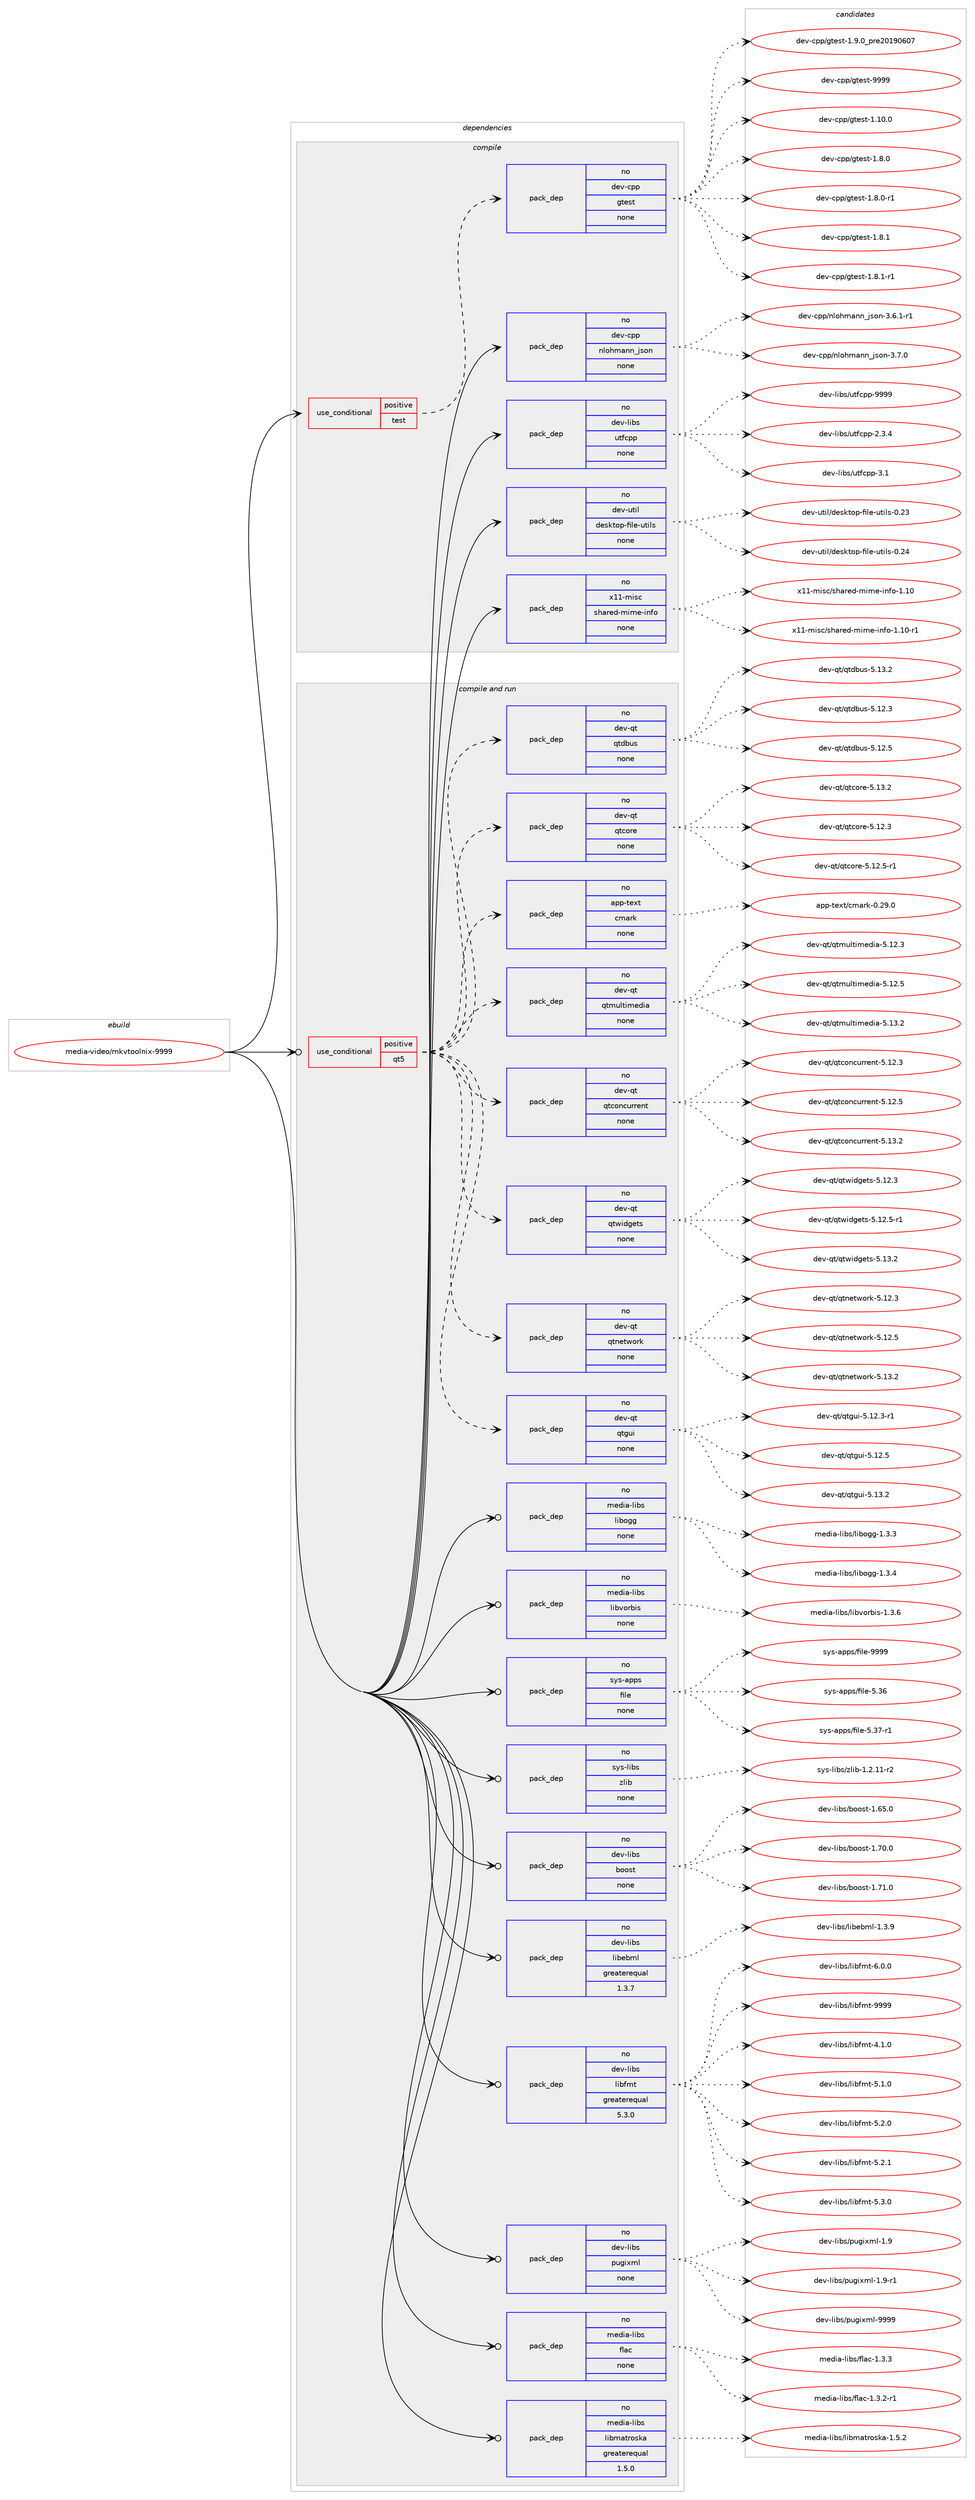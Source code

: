 digraph prolog {

# *************
# Graph options
# *************

newrank=true;
concentrate=true;
compound=true;
graph [rankdir=LR,fontname=Helvetica,fontsize=10,ranksep=1.5];#, ranksep=2.5, nodesep=0.2];
edge  [arrowhead=vee];
node  [fontname=Helvetica,fontsize=10];

# **********
# The ebuild
# **********

subgraph cluster_leftcol {
color=gray;
rank=same;
label=<<i>ebuild</i>>;
id [label="media-video/mkvtoolnix-9999", color=red, width=4, href="../media-video/mkvtoolnix-9999.svg"];
}

# ****************
# The dependencies
# ****************

subgraph cluster_midcol {
color=gray;
label=<<i>dependencies</i>>;
subgraph cluster_compile {
fillcolor="#eeeeee";
style=filled;
label=<<i>compile</i>>;
subgraph cond196596 {
dependency808508 [label=<<TABLE BORDER="0" CELLBORDER="1" CELLSPACING="0" CELLPADDING="4"><TR><TD ROWSPAN="3" CELLPADDING="10">use_conditional</TD></TR><TR><TD>positive</TD></TR><TR><TD>test</TD></TR></TABLE>>, shape=none, color=red];
subgraph pack597810 {
dependency808509 [label=<<TABLE BORDER="0" CELLBORDER="1" CELLSPACING="0" CELLPADDING="4" WIDTH="220"><TR><TD ROWSPAN="6" CELLPADDING="30">pack_dep</TD></TR><TR><TD WIDTH="110">no</TD></TR><TR><TD>dev-cpp</TD></TR><TR><TD>gtest</TD></TR><TR><TD>none</TD></TR><TR><TD></TD></TR></TABLE>>, shape=none, color=blue];
}
dependency808508:e -> dependency808509:w [weight=20,style="dashed",arrowhead="vee"];
}
id:e -> dependency808508:w [weight=20,style="solid",arrowhead="vee"];
subgraph pack597811 {
dependency808510 [label=<<TABLE BORDER="0" CELLBORDER="1" CELLSPACING="0" CELLPADDING="4" WIDTH="220"><TR><TD ROWSPAN="6" CELLPADDING="30">pack_dep</TD></TR><TR><TD WIDTH="110">no</TD></TR><TR><TD>dev-cpp</TD></TR><TR><TD>nlohmann_json</TD></TR><TR><TD>none</TD></TR><TR><TD></TD></TR></TABLE>>, shape=none, color=blue];
}
id:e -> dependency808510:w [weight=20,style="solid",arrowhead="vee"];
subgraph pack597812 {
dependency808511 [label=<<TABLE BORDER="0" CELLBORDER="1" CELLSPACING="0" CELLPADDING="4" WIDTH="220"><TR><TD ROWSPAN="6" CELLPADDING="30">pack_dep</TD></TR><TR><TD WIDTH="110">no</TD></TR><TR><TD>dev-libs</TD></TR><TR><TD>utfcpp</TD></TR><TR><TD>none</TD></TR><TR><TD></TD></TR></TABLE>>, shape=none, color=blue];
}
id:e -> dependency808511:w [weight=20,style="solid",arrowhead="vee"];
subgraph pack597813 {
dependency808512 [label=<<TABLE BORDER="0" CELLBORDER="1" CELLSPACING="0" CELLPADDING="4" WIDTH="220"><TR><TD ROWSPAN="6" CELLPADDING="30">pack_dep</TD></TR><TR><TD WIDTH="110">no</TD></TR><TR><TD>dev-util</TD></TR><TR><TD>desktop-file-utils</TD></TR><TR><TD>none</TD></TR><TR><TD></TD></TR></TABLE>>, shape=none, color=blue];
}
id:e -> dependency808512:w [weight=20,style="solid",arrowhead="vee"];
subgraph pack597814 {
dependency808513 [label=<<TABLE BORDER="0" CELLBORDER="1" CELLSPACING="0" CELLPADDING="4" WIDTH="220"><TR><TD ROWSPAN="6" CELLPADDING="30">pack_dep</TD></TR><TR><TD WIDTH="110">no</TD></TR><TR><TD>x11-misc</TD></TR><TR><TD>shared-mime-info</TD></TR><TR><TD>none</TD></TR><TR><TD></TD></TR></TABLE>>, shape=none, color=blue];
}
id:e -> dependency808513:w [weight=20,style="solid",arrowhead="vee"];
}
subgraph cluster_compileandrun {
fillcolor="#eeeeee";
style=filled;
label=<<i>compile and run</i>>;
subgraph cond196597 {
dependency808514 [label=<<TABLE BORDER="0" CELLBORDER="1" CELLSPACING="0" CELLPADDING="4"><TR><TD ROWSPAN="3" CELLPADDING="10">use_conditional</TD></TR><TR><TD>positive</TD></TR><TR><TD>qt5</TD></TR></TABLE>>, shape=none, color=red];
subgraph pack597815 {
dependency808515 [label=<<TABLE BORDER="0" CELLBORDER="1" CELLSPACING="0" CELLPADDING="4" WIDTH="220"><TR><TD ROWSPAN="6" CELLPADDING="30">pack_dep</TD></TR><TR><TD WIDTH="110">no</TD></TR><TR><TD>dev-qt</TD></TR><TR><TD>qtcore</TD></TR><TR><TD>none</TD></TR><TR><TD></TD></TR></TABLE>>, shape=none, color=blue];
}
dependency808514:e -> dependency808515:w [weight=20,style="dashed",arrowhead="vee"];
subgraph pack597816 {
dependency808516 [label=<<TABLE BORDER="0" CELLBORDER="1" CELLSPACING="0" CELLPADDING="4" WIDTH="220"><TR><TD ROWSPAN="6" CELLPADDING="30">pack_dep</TD></TR><TR><TD WIDTH="110">no</TD></TR><TR><TD>dev-qt</TD></TR><TR><TD>qtdbus</TD></TR><TR><TD>none</TD></TR><TR><TD></TD></TR></TABLE>>, shape=none, color=blue];
}
dependency808514:e -> dependency808516:w [weight=20,style="dashed",arrowhead="vee"];
subgraph pack597817 {
dependency808517 [label=<<TABLE BORDER="0" CELLBORDER="1" CELLSPACING="0" CELLPADDING="4" WIDTH="220"><TR><TD ROWSPAN="6" CELLPADDING="30">pack_dep</TD></TR><TR><TD WIDTH="110">no</TD></TR><TR><TD>dev-qt</TD></TR><TR><TD>qtgui</TD></TR><TR><TD>none</TD></TR><TR><TD></TD></TR></TABLE>>, shape=none, color=blue];
}
dependency808514:e -> dependency808517:w [weight=20,style="dashed",arrowhead="vee"];
subgraph pack597818 {
dependency808518 [label=<<TABLE BORDER="0" CELLBORDER="1" CELLSPACING="0" CELLPADDING="4" WIDTH="220"><TR><TD ROWSPAN="6" CELLPADDING="30">pack_dep</TD></TR><TR><TD WIDTH="110">no</TD></TR><TR><TD>dev-qt</TD></TR><TR><TD>qtnetwork</TD></TR><TR><TD>none</TD></TR><TR><TD></TD></TR></TABLE>>, shape=none, color=blue];
}
dependency808514:e -> dependency808518:w [weight=20,style="dashed",arrowhead="vee"];
subgraph pack597819 {
dependency808519 [label=<<TABLE BORDER="0" CELLBORDER="1" CELLSPACING="0" CELLPADDING="4" WIDTH="220"><TR><TD ROWSPAN="6" CELLPADDING="30">pack_dep</TD></TR><TR><TD WIDTH="110">no</TD></TR><TR><TD>dev-qt</TD></TR><TR><TD>qtwidgets</TD></TR><TR><TD>none</TD></TR><TR><TD></TD></TR></TABLE>>, shape=none, color=blue];
}
dependency808514:e -> dependency808519:w [weight=20,style="dashed",arrowhead="vee"];
subgraph pack597820 {
dependency808520 [label=<<TABLE BORDER="0" CELLBORDER="1" CELLSPACING="0" CELLPADDING="4" WIDTH="220"><TR><TD ROWSPAN="6" CELLPADDING="30">pack_dep</TD></TR><TR><TD WIDTH="110">no</TD></TR><TR><TD>dev-qt</TD></TR><TR><TD>qtconcurrent</TD></TR><TR><TD>none</TD></TR><TR><TD></TD></TR></TABLE>>, shape=none, color=blue];
}
dependency808514:e -> dependency808520:w [weight=20,style="dashed",arrowhead="vee"];
subgraph pack597821 {
dependency808521 [label=<<TABLE BORDER="0" CELLBORDER="1" CELLSPACING="0" CELLPADDING="4" WIDTH="220"><TR><TD ROWSPAN="6" CELLPADDING="30">pack_dep</TD></TR><TR><TD WIDTH="110">no</TD></TR><TR><TD>dev-qt</TD></TR><TR><TD>qtmultimedia</TD></TR><TR><TD>none</TD></TR><TR><TD></TD></TR></TABLE>>, shape=none, color=blue];
}
dependency808514:e -> dependency808521:w [weight=20,style="dashed",arrowhead="vee"];
subgraph pack597822 {
dependency808522 [label=<<TABLE BORDER="0" CELLBORDER="1" CELLSPACING="0" CELLPADDING="4" WIDTH="220"><TR><TD ROWSPAN="6" CELLPADDING="30">pack_dep</TD></TR><TR><TD WIDTH="110">no</TD></TR><TR><TD>app-text</TD></TR><TR><TD>cmark</TD></TR><TR><TD>none</TD></TR><TR><TD></TD></TR></TABLE>>, shape=none, color=blue];
}
dependency808514:e -> dependency808522:w [weight=20,style="dashed",arrowhead="vee"];
}
id:e -> dependency808514:w [weight=20,style="solid",arrowhead="odotvee"];
subgraph pack597823 {
dependency808523 [label=<<TABLE BORDER="0" CELLBORDER="1" CELLSPACING="0" CELLPADDING="4" WIDTH="220"><TR><TD ROWSPAN="6" CELLPADDING="30">pack_dep</TD></TR><TR><TD WIDTH="110">no</TD></TR><TR><TD>dev-libs</TD></TR><TR><TD>boost</TD></TR><TR><TD>none</TD></TR><TR><TD></TD></TR></TABLE>>, shape=none, color=blue];
}
id:e -> dependency808523:w [weight=20,style="solid",arrowhead="odotvee"];
subgraph pack597824 {
dependency808524 [label=<<TABLE BORDER="0" CELLBORDER="1" CELLSPACING="0" CELLPADDING="4" WIDTH="220"><TR><TD ROWSPAN="6" CELLPADDING="30">pack_dep</TD></TR><TR><TD WIDTH="110">no</TD></TR><TR><TD>dev-libs</TD></TR><TR><TD>libebml</TD></TR><TR><TD>greaterequal</TD></TR><TR><TD>1.3.7</TD></TR></TABLE>>, shape=none, color=blue];
}
id:e -> dependency808524:w [weight=20,style="solid",arrowhead="odotvee"];
subgraph pack597825 {
dependency808525 [label=<<TABLE BORDER="0" CELLBORDER="1" CELLSPACING="0" CELLPADDING="4" WIDTH="220"><TR><TD ROWSPAN="6" CELLPADDING="30">pack_dep</TD></TR><TR><TD WIDTH="110">no</TD></TR><TR><TD>dev-libs</TD></TR><TR><TD>libfmt</TD></TR><TR><TD>greaterequal</TD></TR><TR><TD>5.3.0</TD></TR></TABLE>>, shape=none, color=blue];
}
id:e -> dependency808525:w [weight=20,style="solid",arrowhead="odotvee"];
subgraph pack597826 {
dependency808526 [label=<<TABLE BORDER="0" CELLBORDER="1" CELLSPACING="0" CELLPADDING="4" WIDTH="220"><TR><TD ROWSPAN="6" CELLPADDING="30">pack_dep</TD></TR><TR><TD WIDTH="110">no</TD></TR><TR><TD>dev-libs</TD></TR><TR><TD>pugixml</TD></TR><TR><TD>none</TD></TR><TR><TD></TD></TR></TABLE>>, shape=none, color=blue];
}
id:e -> dependency808526:w [weight=20,style="solid",arrowhead="odotvee"];
subgraph pack597827 {
dependency808527 [label=<<TABLE BORDER="0" CELLBORDER="1" CELLSPACING="0" CELLPADDING="4" WIDTH="220"><TR><TD ROWSPAN="6" CELLPADDING="30">pack_dep</TD></TR><TR><TD WIDTH="110">no</TD></TR><TR><TD>media-libs</TD></TR><TR><TD>flac</TD></TR><TR><TD>none</TD></TR><TR><TD></TD></TR></TABLE>>, shape=none, color=blue];
}
id:e -> dependency808527:w [weight=20,style="solid",arrowhead="odotvee"];
subgraph pack597828 {
dependency808528 [label=<<TABLE BORDER="0" CELLBORDER="1" CELLSPACING="0" CELLPADDING="4" WIDTH="220"><TR><TD ROWSPAN="6" CELLPADDING="30">pack_dep</TD></TR><TR><TD WIDTH="110">no</TD></TR><TR><TD>media-libs</TD></TR><TR><TD>libmatroska</TD></TR><TR><TD>greaterequal</TD></TR><TR><TD>1.5.0</TD></TR></TABLE>>, shape=none, color=blue];
}
id:e -> dependency808528:w [weight=20,style="solid",arrowhead="odotvee"];
subgraph pack597829 {
dependency808529 [label=<<TABLE BORDER="0" CELLBORDER="1" CELLSPACING="0" CELLPADDING="4" WIDTH="220"><TR><TD ROWSPAN="6" CELLPADDING="30">pack_dep</TD></TR><TR><TD WIDTH="110">no</TD></TR><TR><TD>media-libs</TD></TR><TR><TD>libogg</TD></TR><TR><TD>none</TD></TR><TR><TD></TD></TR></TABLE>>, shape=none, color=blue];
}
id:e -> dependency808529:w [weight=20,style="solid",arrowhead="odotvee"];
subgraph pack597830 {
dependency808530 [label=<<TABLE BORDER="0" CELLBORDER="1" CELLSPACING="0" CELLPADDING="4" WIDTH="220"><TR><TD ROWSPAN="6" CELLPADDING="30">pack_dep</TD></TR><TR><TD WIDTH="110">no</TD></TR><TR><TD>media-libs</TD></TR><TR><TD>libvorbis</TD></TR><TR><TD>none</TD></TR><TR><TD></TD></TR></TABLE>>, shape=none, color=blue];
}
id:e -> dependency808530:w [weight=20,style="solid",arrowhead="odotvee"];
subgraph pack597831 {
dependency808531 [label=<<TABLE BORDER="0" CELLBORDER="1" CELLSPACING="0" CELLPADDING="4" WIDTH="220"><TR><TD ROWSPAN="6" CELLPADDING="30">pack_dep</TD></TR><TR><TD WIDTH="110">no</TD></TR><TR><TD>sys-apps</TD></TR><TR><TD>file</TD></TR><TR><TD>none</TD></TR><TR><TD></TD></TR></TABLE>>, shape=none, color=blue];
}
id:e -> dependency808531:w [weight=20,style="solid",arrowhead="odotvee"];
subgraph pack597832 {
dependency808532 [label=<<TABLE BORDER="0" CELLBORDER="1" CELLSPACING="0" CELLPADDING="4" WIDTH="220"><TR><TD ROWSPAN="6" CELLPADDING="30">pack_dep</TD></TR><TR><TD WIDTH="110">no</TD></TR><TR><TD>sys-libs</TD></TR><TR><TD>zlib</TD></TR><TR><TD>none</TD></TR><TR><TD></TD></TR></TABLE>>, shape=none, color=blue];
}
id:e -> dependency808532:w [weight=20,style="solid",arrowhead="odotvee"];
}
subgraph cluster_run {
fillcolor="#eeeeee";
style=filled;
label=<<i>run</i>>;
}
}

# **************
# The candidates
# **************

subgraph cluster_choices {
rank=same;
color=gray;
label=<<i>candidates</i>>;

subgraph choice597810 {
color=black;
nodesep=1;
choice10010111845991121124710311610111511645494649484648 [label="dev-cpp/gtest-1.10.0", color=red, width=4,href="../dev-cpp/gtest-1.10.0.svg"];
choice100101118459911211247103116101115116454946564648 [label="dev-cpp/gtest-1.8.0", color=red, width=4,href="../dev-cpp/gtest-1.8.0.svg"];
choice1001011184599112112471031161011151164549465646484511449 [label="dev-cpp/gtest-1.8.0-r1", color=red, width=4,href="../dev-cpp/gtest-1.8.0-r1.svg"];
choice100101118459911211247103116101115116454946564649 [label="dev-cpp/gtest-1.8.1", color=red, width=4,href="../dev-cpp/gtest-1.8.1.svg"];
choice1001011184599112112471031161011151164549465646494511449 [label="dev-cpp/gtest-1.8.1-r1", color=red, width=4,href="../dev-cpp/gtest-1.8.1-r1.svg"];
choice100101118459911211247103116101115116454946574648951121141015048495748544855 [label="dev-cpp/gtest-1.9.0_pre20190607", color=red, width=4,href="../dev-cpp/gtest-1.9.0_pre20190607.svg"];
choice1001011184599112112471031161011151164557575757 [label="dev-cpp/gtest-9999", color=red, width=4,href="../dev-cpp/gtest-9999.svg"];
dependency808509:e -> choice10010111845991121124710311610111511645494649484648:w [style=dotted,weight="100"];
dependency808509:e -> choice100101118459911211247103116101115116454946564648:w [style=dotted,weight="100"];
dependency808509:e -> choice1001011184599112112471031161011151164549465646484511449:w [style=dotted,weight="100"];
dependency808509:e -> choice100101118459911211247103116101115116454946564649:w [style=dotted,weight="100"];
dependency808509:e -> choice1001011184599112112471031161011151164549465646494511449:w [style=dotted,weight="100"];
dependency808509:e -> choice100101118459911211247103116101115116454946574648951121141015048495748544855:w [style=dotted,weight="100"];
dependency808509:e -> choice1001011184599112112471031161011151164557575757:w [style=dotted,weight="100"];
}
subgraph choice597811 {
color=black;
nodesep=1;
choice10010111845991121124711010811110410997110110951061151111104551465446494511449 [label="dev-cpp/nlohmann_json-3.6.1-r1", color=red, width=4,href="../dev-cpp/nlohmann_json-3.6.1-r1.svg"];
choice1001011184599112112471101081111041099711011095106115111110455146554648 [label="dev-cpp/nlohmann_json-3.7.0", color=red, width=4,href="../dev-cpp/nlohmann_json-3.7.0.svg"];
dependency808510:e -> choice10010111845991121124711010811110410997110110951061151111104551465446494511449:w [style=dotted,weight="100"];
dependency808510:e -> choice1001011184599112112471101081111041099711011095106115111110455146554648:w [style=dotted,weight="100"];
}
subgraph choice597812 {
color=black;
nodesep=1;
choice10010111845108105981154711711610299112112455046514652 [label="dev-libs/utfcpp-2.3.4", color=red, width=4,href="../dev-libs/utfcpp-2.3.4.svg"];
choice1001011184510810598115471171161029911211245514649 [label="dev-libs/utfcpp-3.1", color=red, width=4,href="../dev-libs/utfcpp-3.1.svg"];
choice100101118451081059811547117116102991121124557575757 [label="dev-libs/utfcpp-9999", color=red, width=4,href="../dev-libs/utfcpp-9999.svg"];
dependency808511:e -> choice10010111845108105981154711711610299112112455046514652:w [style=dotted,weight="100"];
dependency808511:e -> choice1001011184510810598115471171161029911211245514649:w [style=dotted,weight="100"];
dependency808511:e -> choice100101118451081059811547117116102991121124557575757:w [style=dotted,weight="100"];
}
subgraph choice597813 {
color=black;
nodesep=1;
choice100101118451171161051084710010111510711611111245102105108101451171161051081154548465051 [label="dev-util/desktop-file-utils-0.23", color=red, width=4,href="../dev-util/desktop-file-utils-0.23.svg"];
choice100101118451171161051084710010111510711611111245102105108101451171161051081154548465052 [label="dev-util/desktop-file-utils-0.24", color=red, width=4,href="../dev-util/desktop-file-utils-0.24.svg"];
dependency808512:e -> choice100101118451171161051084710010111510711611111245102105108101451171161051081154548465051:w [style=dotted,weight="100"];
dependency808512:e -> choice100101118451171161051084710010111510711611111245102105108101451171161051081154548465052:w [style=dotted,weight="100"];
}
subgraph choice597814 {
color=black;
nodesep=1;
choice12049494510910511599471151049711410110045109105109101451051101021114549464948 [label="x11-misc/shared-mime-info-1.10", color=red, width=4,href="../x11-misc/shared-mime-info-1.10.svg"];
choice120494945109105115994711510497114101100451091051091014510511010211145494649484511449 [label="x11-misc/shared-mime-info-1.10-r1", color=red, width=4,href="../x11-misc/shared-mime-info-1.10-r1.svg"];
dependency808513:e -> choice12049494510910511599471151049711410110045109105109101451051101021114549464948:w [style=dotted,weight="100"];
dependency808513:e -> choice120494945109105115994711510497114101100451091051091014510511010211145494649484511449:w [style=dotted,weight="100"];
}
subgraph choice597815 {
color=black;
nodesep=1;
choice10010111845113116471131169911111410145534649504651 [label="dev-qt/qtcore-5.12.3", color=red, width=4,href="../dev-qt/qtcore-5.12.3.svg"];
choice100101118451131164711311699111114101455346495046534511449 [label="dev-qt/qtcore-5.12.5-r1", color=red, width=4,href="../dev-qt/qtcore-5.12.5-r1.svg"];
choice10010111845113116471131169911111410145534649514650 [label="dev-qt/qtcore-5.13.2", color=red, width=4,href="../dev-qt/qtcore-5.13.2.svg"];
dependency808515:e -> choice10010111845113116471131169911111410145534649504651:w [style=dotted,weight="100"];
dependency808515:e -> choice100101118451131164711311699111114101455346495046534511449:w [style=dotted,weight="100"];
dependency808515:e -> choice10010111845113116471131169911111410145534649514650:w [style=dotted,weight="100"];
}
subgraph choice597816 {
color=black;
nodesep=1;
choice10010111845113116471131161009811711545534649504651 [label="dev-qt/qtdbus-5.12.3", color=red, width=4,href="../dev-qt/qtdbus-5.12.3.svg"];
choice10010111845113116471131161009811711545534649504653 [label="dev-qt/qtdbus-5.12.5", color=red, width=4,href="../dev-qt/qtdbus-5.12.5.svg"];
choice10010111845113116471131161009811711545534649514650 [label="dev-qt/qtdbus-5.13.2", color=red, width=4,href="../dev-qt/qtdbus-5.13.2.svg"];
dependency808516:e -> choice10010111845113116471131161009811711545534649504651:w [style=dotted,weight="100"];
dependency808516:e -> choice10010111845113116471131161009811711545534649504653:w [style=dotted,weight="100"];
dependency808516:e -> choice10010111845113116471131161009811711545534649514650:w [style=dotted,weight="100"];
}
subgraph choice597817 {
color=black;
nodesep=1;
choice1001011184511311647113116103117105455346495046514511449 [label="dev-qt/qtgui-5.12.3-r1", color=red, width=4,href="../dev-qt/qtgui-5.12.3-r1.svg"];
choice100101118451131164711311610311710545534649504653 [label="dev-qt/qtgui-5.12.5", color=red, width=4,href="../dev-qt/qtgui-5.12.5.svg"];
choice100101118451131164711311610311710545534649514650 [label="dev-qt/qtgui-5.13.2", color=red, width=4,href="../dev-qt/qtgui-5.13.2.svg"];
dependency808517:e -> choice1001011184511311647113116103117105455346495046514511449:w [style=dotted,weight="100"];
dependency808517:e -> choice100101118451131164711311610311710545534649504653:w [style=dotted,weight="100"];
dependency808517:e -> choice100101118451131164711311610311710545534649514650:w [style=dotted,weight="100"];
}
subgraph choice597818 {
color=black;
nodesep=1;
choice100101118451131164711311611010111611911111410745534649504651 [label="dev-qt/qtnetwork-5.12.3", color=red, width=4,href="../dev-qt/qtnetwork-5.12.3.svg"];
choice100101118451131164711311611010111611911111410745534649504653 [label="dev-qt/qtnetwork-5.12.5", color=red, width=4,href="../dev-qt/qtnetwork-5.12.5.svg"];
choice100101118451131164711311611010111611911111410745534649514650 [label="dev-qt/qtnetwork-5.13.2", color=red, width=4,href="../dev-qt/qtnetwork-5.13.2.svg"];
dependency808518:e -> choice100101118451131164711311611010111611911111410745534649504651:w [style=dotted,weight="100"];
dependency808518:e -> choice100101118451131164711311611010111611911111410745534649504653:w [style=dotted,weight="100"];
dependency808518:e -> choice100101118451131164711311611010111611911111410745534649514650:w [style=dotted,weight="100"];
}
subgraph choice597819 {
color=black;
nodesep=1;
choice100101118451131164711311611910510010310111611545534649504651 [label="dev-qt/qtwidgets-5.12.3", color=red, width=4,href="../dev-qt/qtwidgets-5.12.3.svg"];
choice1001011184511311647113116119105100103101116115455346495046534511449 [label="dev-qt/qtwidgets-5.12.5-r1", color=red, width=4,href="../dev-qt/qtwidgets-5.12.5-r1.svg"];
choice100101118451131164711311611910510010310111611545534649514650 [label="dev-qt/qtwidgets-5.13.2", color=red, width=4,href="../dev-qt/qtwidgets-5.13.2.svg"];
dependency808519:e -> choice100101118451131164711311611910510010310111611545534649504651:w [style=dotted,weight="100"];
dependency808519:e -> choice1001011184511311647113116119105100103101116115455346495046534511449:w [style=dotted,weight="100"];
dependency808519:e -> choice100101118451131164711311611910510010310111611545534649514650:w [style=dotted,weight="100"];
}
subgraph choice597820 {
color=black;
nodesep=1;
choice1001011184511311647113116991111109911711411410111011645534649504651 [label="dev-qt/qtconcurrent-5.12.3", color=red, width=4,href="../dev-qt/qtconcurrent-5.12.3.svg"];
choice1001011184511311647113116991111109911711411410111011645534649504653 [label="dev-qt/qtconcurrent-5.12.5", color=red, width=4,href="../dev-qt/qtconcurrent-5.12.5.svg"];
choice1001011184511311647113116991111109911711411410111011645534649514650 [label="dev-qt/qtconcurrent-5.13.2", color=red, width=4,href="../dev-qt/qtconcurrent-5.13.2.svg"];
dependency808520:e -> choice1001011184511311647113116991111109911711411410111011645534649504651:w [style=dotted,weight="100"];
dependency808520:e -> choice1001011184511311647113116991111109911711411410111011645534649504653:w [style=dotted,weight="100"];
dependency808520:e -> choice1001011184511311647113116991111109911711411410111011645534649514650:w [style=dotted,weight="100"];
}
subgraph choice597821 {
color=black;
nodesep=1;
choice10010111845113116471131161091171081161051091011001059745534649504651 [label="dev-qt/qtmultimedia-5.12.3", color=red, width=4,href="../dev-qt/qtmultimedia-5.12.3.svg"];
choice10010111845113116471131161091171081161051091011001059745534649504653 [label="dev-qt/qtmultimedia-5.12.5", color=red, width=4,href="../dev-qt/qtmultimedia-5.12.5.svg"];
choice10010111845113116471131161091171081161051091011001059745534649514650 [label="dev-qt/qtmultimedia-5.13.2", color=red, width=4,href="../dev-qt/qtmultimedia-5.13.2.svg"];
dependency808521:e -> choice10010111845113116471131161091171081161051091011001059745534649504651:w [style=dotted,weight="100"];
dependency808521:e -> choice10010111845113116471131161091171081161051091011001059745534649504653:w [style=dotted,weight="100"];
dependency808521:e -> choice10010111845113116471131161091171081161051091011001059745534649514650:w [style=dotted,weight="100"];
}
subgraph choice597822 {
color=black;
nodesep=1;
choice971121124511610112011647991099711410745484650574648 [label="app-text/cmark-0.29.0", color=red, width=4,href="../app-text/cmark-0.29.0.svg"];
dependency808522:e -> choice971121124511610112011647991099711410745484650574648:w [style=dotted,weight="100"];
}
subgraph choice597823 {
color=black;
nodesep=1;
choice1001011184510810598115479811111111511645494654534648 [label="dev-libs/boost-1.65.0", color=red, width=4,href="../dev-libs/boost-1.65.0.svg"];
choice1001011184510810598115479811111111511645494655484648 [label="dev-libs/boost-1.70.0", color=red, width=4,href="../dev-libs/boost-1.70.0.svg"];
choice1001011184510810598115479811111111511645494655494648 [label="dev-libs/boost-1.71.0", color=red, width=4,href="../dev-libs/boost-1.71.0.svg"];
dependency808523:e -> choice1001011184510810598115479811111111511645494654534648:w [style=dotted,weight="100"];
dependency808523:e -> choice1001011184510810598115479811111111511645494655484648:w [style=dotted,weight="100"];
dependency808523:e -> choice1001011184510810598115479811111111511645494655494648:w [style=dotted,weight="100"];
}
subgraph choice597824 {
color=black;
nodesep=1;
choice1001011184510810598115471081059810198109108454946514657 [label="dev-libs/libebml-1.3.9", color=red, width=4,href="../dev-libs/libebml-1.3.9.svg"];
dependency808524:e -> choice1001011184510810598115471081059810198109108454946514657:w [style=dotted,weight="100"];
}
subgraph choice597825 {
color=black;
nodesep=1;
choice10010111845108105981154710810598102109116455246494648 [label="dev-libs/libfmt-4.1.0", color=red, width=4,href="../dev-libs/libfmt-4.1.0.svg"];
choice10010111845108105981154710810598102109116455346494648 [label="dev-libs/libfmt-5.1.0", color=red, width=4,href="../dev-libs/libfmt-5.1.0.svg"];
choice10010111845108105981154710810598102109116455346504648 [label="dev-libs/libfmt-5.2.0", color=red, width=4,href="../dev-libs/libfmt-5.2.0.svg"];
choice10010111845108105981154710810598102109116455346504649 [label="dev-libs/libfmt-5.2.1", color=red, width=4,href="../dev-libs/libfmt-5.2.1.svg"];
choice10010111845108105981154710810598102109116455346514648 [label="dev-libs/libfmt-5.3.0", color=red, width=4,href="../dev-libs/libfmt-5.3.0.svg"];
choice10010111845108105981154710810598102109116455446484648 [label="dev-libs/libfmt-6.0.0", color=red, width=4,href="../dev-libs/libfmt-6.0.0.svg"];
choice100101118451081059811547108105981021091164557575757 [label="dev-libs/libfmt-9999", color=red, width=4,href="../dev-libs/libfmt-9999.svg"];
dependency808525:e -> choice10010111845108105981154710810598102109116455246494648:w [style=dotted,weight="100"];
dependency808525:e -> choice10010111845108105981154710810598102109116455346494648:w [style=dotted,weight="100"];
dependency808525:e -> choice10010111845108105981154710810598102109116455346504648:w [style=dotted,weight="100"];
dependency808525:e -> choice10010111845108105981154710810598102109116455346504649:w [style=dotted,weight="100"];
dependency808525:e -> choice10010111845108105981154710810598102109116455346514648:w [style=dotted,weight="100"];
dependency808525:e -> choice10010111845108105981154710810598102109116455446484648:w [style=dotted,weight="100"];
dependency808525:e -> choice100101118451081059811547108105981021091164557575757:w [style=dotted,weight="100"];
}
subgraph choice597826 {
color=black;
nodesep=1;
choice10010111845108105981154711211710310512010910845494657 [label="dev-libs/pugixml-1.9", color=red, width=4,href="../dev-libs/pugixml-1.9.svg"];
choice100101118451081059811547112117103105120109108454946574511449 [label="dev-libs/pugixml-1.9-r1", color=red, width=4,href="../dev-libs/pugixml-1.9-r1.svg"];
choice1001011184510810598115471121171031051201091084557575757 [label="dev-libs/pugixml-9999", color=red, width=4,href="../dev-libs/pugixml-9999.svg"];
dependency808526:e -> choice10010111845108105981154711211710310512010910845494657:w [style=dotted,weight="100"];
dependency808526:e -> choice100101118451081059811547112117103105120109108454946574511449:w [style=dotted,weight="100"];
dependency808526:e -> choice1001011184510810598115471121171031051201091084557575757:w [style=dotted,weight="100"];
}
subgraph choice597827 {
color=black;
nodesep=1;
choice1091011001059745108105981154710210897994549465146504511449 [label="media-libs/flac-1.3.2-r1", color=red, width=4,href="../media-libs/flac-1.3.2-r1.svg"];
choice109101100105974510810598115471021089799454946514651 [label="media-libs/flac-1.3.3", color=red, width=4,href="../media-libs/flac-1.3.3.svg"];
dependency808527:e -> choice1091011001059745108105981154710210897994549465146504511449:w [style=dotted,weight="100"];
dependency808527:e -> choice109101100105974510810598115471021089799454946514651:w [style=dotted,weight="100"];
}
subgraph choice597828 {
color=black;
nodesep=1;
choice10910110010597451081059811547108105981099711611411111510797454946534650 [label="media-libs/libmatroska-1.5.2", color=red, width=4,href="../media-libs/libmatroska-1.5.2.svg"];
dependency808528:e -> choice10910110010597451081059811547108105981099711611411111510797454946534650:w [style=dotted,weight="100"];
}
subgraph choice597829 {
color=black;
nodesep=1;
choice1091011001059745108105981154710810598111103103454946514651 [label="media-libs/libogg-1.3.3", color=red, width=4,href="../media-libs/libogg-1.3.3.svg"];
choice1091011001059745108105981154710810598111103103454946514652 [label="media-libs/libogg-1.3.4", color=red, width=4,href="../media-libs/libogg-1.3.4.svg"];
dependency808529:e -> choice1091011001059745108105981154710810598111103103454946514651:w [style=dotted,weight="100"];
dependency808529:e -> choice1091011001059745108105981154710810598111103103454946514652:w [style=dotted,weight="100"];
}
subgraph choice597830 {
color=black;
nodesep=1;
choice109101100105974510810598115471081059811811111498105115454946514654 [label="media-libs/libvorbis-1.3.6", color=red, width=4,href="../media-libs/libvorbis-1.3.6.svg"];
dependency808530:e -> choice109101100105974510810598115471081059811811111498105115454946514654:w [style=dotted,weight="100"];
}
subgraph choice597831 {
color=black;
nodesep=1;
choice1151211154597112112115471021051081014553465154 [label="sys-apps/file-5.36", color=red, width=4,href="../sys-apps/file-5.36.svg"];
choice11512111545971121121154710210510810145534651554511449 [label="sys-apps/file-5.37-r1", color=red, width=4,href="../sys-apps/file-5.37-r1.svg"];
choice1151211154597112112115471021051081014557575757 [label="sys-apps/file-9999", color=red, width=4,href="../sys-apps/file-9999.svg"];
dependency808531:e -> choice1151211154597112112115471021051081014553465154:w [style=dotted,weight="100"];
dependency808531:e -> choice11512111545971121121154710210510810145534651554511449:w [style=dotted,weight="100"];
dependency808531:e -> choice1151211154597112112115471021051081014557575757:w [style=dotted,weight="100"];
}
subgraph choice597832 {
color=black;
nodesep=1;
choice11512111545108105981154712210810598454946504649494511450 [label="sys-libs/zlib-1.2.11-r2", color=red, width=4,href="../sys-libs/zlib-1.2.11-r2.svg"];
dependency808532:e -> choice11512111545108105981154712210810598454946504649494511450:w [style=dotted,weight="100"];
}
}

}
